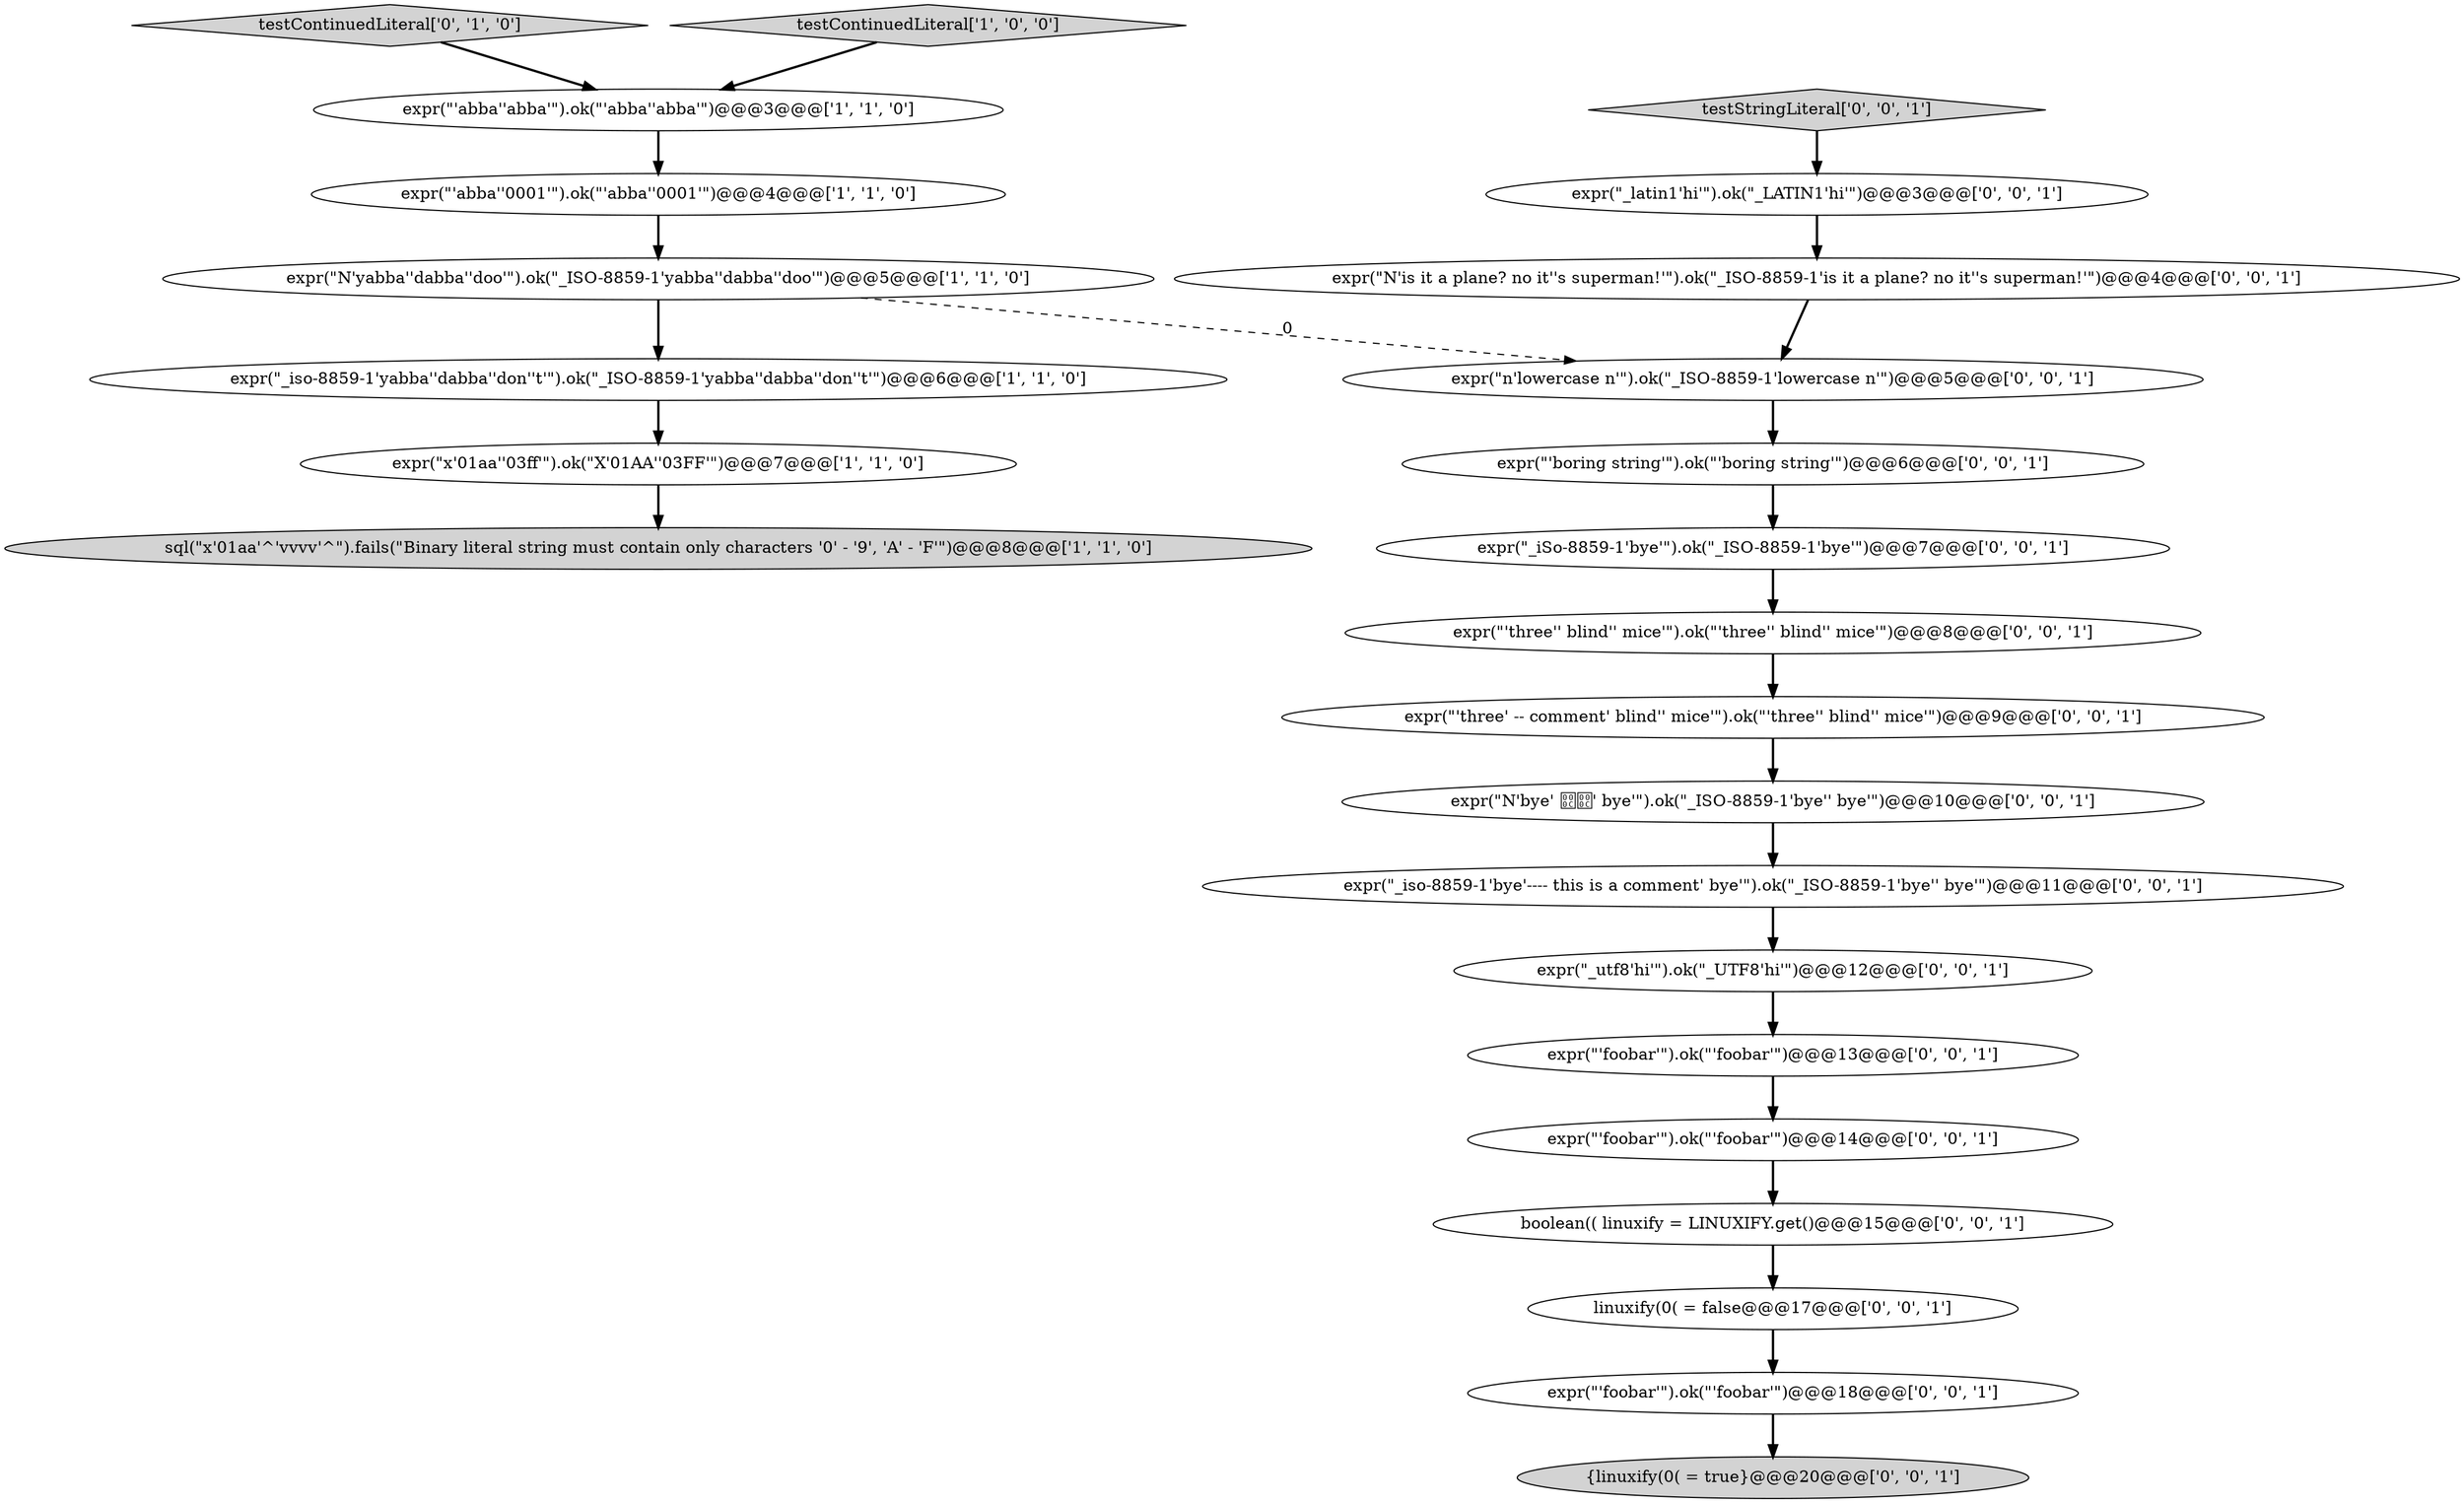 digraph {
7 [style = filled, label = "testContinuedLiteral['0', '1', '0']", fillcolor = lightgray, shape = diamond image = "AAA0AAABBB2BBB"];
11 [style = filled, label = "expr(\"n'lowercase n'\").ok(\"_ISO-8859-1'lowercase n'\")@@@5@@@['0', '0', '1']", fillcolor = white, shape = ellipse image = "AAA0AAABBB3BBB"];
24 [style = filled, label = "expr(\"N'is it a plane? no it''s superman!'\").ok(\"_ISO-8859-1'is it a plane? no it''s superman!'\")@@@4@@@['0', '0', '1']", fillcolor = white, shape = ellipse image = "AAA0AAABBB3BBB"];
17 [style = filled, label = "expr(\"'boring string'\").ok(\"'boring string'\")@@@6@@@['0', '0', '1']", fillcolor = white, shape = ellipse image = "AAA0AAABBB3BBB"];
0 [style = filled, label = "expr(\"x'01aa''03ff'\").ok(\"X'01AA''03FF'\")@@@7@@@['1', '1', '0']", fillcolor = white, shape = ellipse image = "AAA0AAABBB1BBB"];
5 [style = filled, label = "expr(\"'abba''0001'\").ok(\"'abba''0001'\")@@@4@@@['1', '1', '0']", fillcolor = white, shape = ellipse image = "AAA0AAABBB1BBB"];
15 [style = filled, label = "expr(\"_latin1'hi'\").ok(\"_LATIN1'hi'\")@@@3@@@['0', '0', '1']", fillcolor = white, shape = ellipse image = "AAA0AAABBB3BBB"];
14 [style = filled, label = "linuxify(0( = false@@@17@@@['0', '0', '1']", fillcolor = white, shape = ellipse image = "AAA0AAABBB3BBB"];
22 [style = filled, label = "expr(\"'three' -- comment' blind'' mice'\").ok(\"'three'' blind'' mice'\")@@@9@@@['0', '0', '1']", fillcolor = white, shape = ellipse image = "AAA0AAABBB3BBB"];
18 [style = filled, label = "expr(\"'foobar'\").ok(\"'foobar'\")@@@13@@@['0', '0', '1']", fillcolor = white, shape = ellipse image = "AAA0AAABBB3BBB"];
9 [style = filled, label = "testStringLiteral['0', '0', '1']", fillcolor = lightgray, shape = diamond image = "AAA0AAABBB3BBB"];
23 [style = filled, label = "{linuxify(0( = true}@@@20@@@['0', '0', '1']", fillcolor = lightgray, shape = ellipse image = "AAA0AAABBB3BBB"];
1 [style = filled, label = "sql(\"x'01aa'^'vvvv'^\").fails(\"Binary literal string must contain only characters '0' - '9', 'A' - 'F'\")@@@8@@@['1', '1', '0']", fillcolor = lightgray, shape = ellipse image = "AAA0AAABBB1BBB"];
13 [style = filled, label = "expr(\"'foobar'\").ok(\"'foobar'\")@@@14@@@['0', '0', '1']", fillcolor = white, shape = ellipse image = "AAA0AAABBB3BBB"];
2 [style = filled, label = "expr(\"N'yabba''dabba''doo'\").ok(\"_ISO-8859-1'yabba''dabba''doo'\")@@@5@@@['1', '1', '0']", fillcolor = white, shape = ellipse image = "AAA0AAABBB1BBB"];
8 [style = filled, label = "boolean(( linuxify = LINUXIFY.get()@@@15@@@['0', '0', '1']", fillcolor = white, shape = ellipse image = "AAA0AAABBB3BBB"];
16 [style = filled, label = "expr(\"_iso-8859-1'bye'---- this is a comment' bye'\").ok(\"_ISO-8859-1'bye'' bye'\")@@@11@@@['0', '0', '1']", fillcolor = white, shape = ellipse image = "AAA0AAABBB3BBB"];
20 [style = filled, label = "expr(\"_utf8'hi'\").ok(\"_UTF8'hi'\")@@@12@@@['0', '0', '1']", fillcolor = white, shape = ellipse image = "AAA0AAABBB3BBB"];
3 [style = filled, label = "expr(\"'abba''abba'\").ok(\"'abba''abba'\")@@@3@@@['1', '1', '0']", fillcolor = white, shape = ellipse image = "AAA0AAABBB1BBB"];
19 [style = filled, label = "expr(\"'foobar'\").ok(\"'foobar'\")@@@18@@@['0', '0', '1']", fillcolor = white, shape = ellipse image = "AAA0AAABBB3BBB"];
21 [style = filled, label = "expr(\"_iSo-8859-1'bye'\").ok(\"_ISO-8859-1'bye'\")@@@7@@@['0', '0', '1']", fillcolor = white, shape = ellipse image = "AAA0AAABBB3BBB"];
12 [style = filled, label = "expr(\"N'bye' ' bye'\").ok(\"_ISO-8859-1'bye'' bye'\")@@@10@@@['0', '0', '1']", fillcolor = white, shape = ellipse image = "AAA0AAABBB3BBB"];
4 [style = filled, label = "testContinuedLiteral['1', '0', '0']", fillcolor = lightgray, shape = diamond image = "AAA0AAABBB1BBB"];
6 [style = filled, label = "expr(\"_iso-8859-1'yabba''dabba''don''t'\").ok(\"_ISO-8859-1'yabba''dabba''don''t'\")@@@6@@@['1', '1', '0']", fillcolor = white, shape = ellipse image = "AAA0AAABBB1BBB"];
10 [style = filled, label = "expr(\"'three'' blind'' mice'\").ok(\"'three'' blind'' mice'\")@@@8@@@['0', '0', '1']", fillcolor = white, shape = ellipse image = "AAA0AAABBB3BBB"];
10->22 [style = bold, label=""];
4->3 [style = bold, label=""];
21->10 [style = bold, label=""];
2->6 [style = bold, label=""];
8->14 [style = bold, label=""];
14->19 [style = bold, label=""];
6->0 [style = bold, label=""];
12->16 [style = bold, label=""];
7->3 [style = bold, label=""];
20->18 [style = bold, label=""];
5->2 [style = bold, label=""];
3->5 [style = bold, label=""];
24->11 [style = bold, label=""];
0->1 [style = bold, label=""];
22->12 [style = bold, label=""];
15->24 [style = bold, label=""];
19->23 [style = bold, label=""];
9->15 [style = bold, label=""];
18->13 [style = bold, label=""];
11->17 [style = bold, label=""];
2->11 [style = dashed, label="0"];
13->8 [style = bold, label=""];
16->20 [style = bold, label=""];
17->21 [style = bold, label=""];
}
